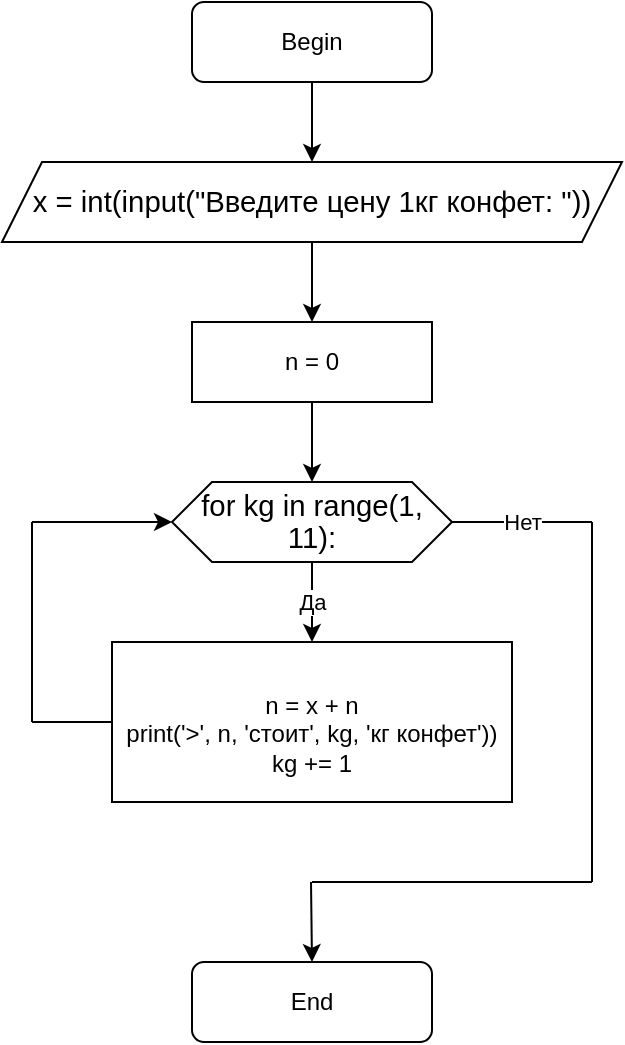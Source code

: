 <mxfile version="13.8.3" type="device"><diagram id="8akTofubb2CO3NbrpRDk" name="Page-1"><mxGraphModel dx="1422" dy="772" grid="1" gridSize="10" guides="1" tooltips="1" connect="1" arrows="1" fold="1" page="1" pageScale="1" pageWidth="827" pageHeight="1169" math="0" shadow="0"><root><mxCell id="0"/><mxCell id="1" parent="0"/><mxCell id="n9cG-aTfzXm2e4zAnvMX-5" value="" style="edgeStyle=orthogonalEdgeStyle;rounded=0;orthogonalLoop=1;jettySize=auto;html=1;" edge="1" parent="1" source="n9cG-aTfzXm2e4zAnvMX-1" target="n9cG-aTfzXm2e4zAnvMX-4"><mxGeometry relative="1" as="geometry"/></mxCell><mxCell id="n9cG-aTfzXm2e4zAnvMX-1" value="Begin" style="rounded=1;whiteSpace=wrap;html=1;" vertex="1" parent="1"><mxGeometry x="360" y="40" width="120" height="40" as="geometry"/></mxCell><mxCell id="n9cG-aTfzXm2e4zAnvMX-7" value="" style="edgeStyle=orthogonalEdgeStyle;rounded=0;orthogonalLoop=1;jettySize=auto;html=1;" edge="1" parent="1" source="n9cG-aTfzXm2e4zAnvMX-4" target="n9cG-aTfzXm2e4zAnvMX-6"><mxGeometry relative="1" as="geometry"/></mxCell><mxCell id="n9cG-aTfzXm2e4zAnvMX-4" value="&lt;span lang=&quot;EN-US&quot; style=&quot;font-size: 11.0pt ; line-height: 107% ; font-family: &amp;#34;calibri&amp;#34; , sans-serif&quot;&gt;x&lt;/span&gt;&lt;span style=&quot;font-size: 11.0pt ; line-height: 107% ; font-family: &amp;#34;calibri&amp;#34; , sans-serif&quot;&gt; = &lt;/span&gt;&lt;span lang=&quot;EN-US&quot; style=&quot;font-size: 11.0pt ; line-height: 107% ; font-family: &amp;#34;calibri&amp;#34; , sans-serif&quot;&gt;int&lt;/span&gt;&lt;span style=&quot;font-size: 11.0pt ; line-height: 107% ; font-family: &amp;#34;calibri&amp;#34; , sans-serif&quot;&gt;(&lt;/span&gt;&lt;span lang=&quot;EN-US&quot; style=&quot;font-size: 11.0pt ; line-height: 107% ; font-family: &amp;#34;calibri&amp;#34; , sans-serif&quot;&gt;input&lt;/span&gt;&lt;span style=&quot;font-size: 11.0pt ; line-height: 107% ; font-family: &amp;#34;calibri&amp;#34; , sans-serif&quot;&gt;(&quot;Введите цену 1кг конфет: &quot;))&lt;/span&gt;" style="shape=parallelogram;perimeter=parallelogramPerimeter;whiteSpace=wrap;html=1;fixedSize=1;" vertex="1" parent="1"><mxGeometry x="265" y="120" width="310" height="40" as="geometry"/></mxCell><mxCell id="n9cG-aTfzXm2e4zAnvMX-9" value="" style="edgeStyle=orthogonalEdgeStyle;rounded=0;orthogonalLoop=1;jettySize=auto;html=1;" edge="1" parent="1" source="n9cG-aTfzXm2e4zAnvMX-6" target="n9cG-aTfzXm2e4zAnvMX-8"><mxGeometry relative="1" as="geometry"/></mxCell><mxCell id="n9cG-aTfzXm2e4zAnvMX-6" value="n = 0" style="rounded=0;whiteSpace=wrap;html=1;" vertex="1" parent="1"><mxGeometry x="360" y="200" width="120" height="40" as="geometry"/></mxCell><mxCell id="n9cG-aTfzXm2e4zAnvMX-11" value="Да" style="edgeStyle=orthogonalEdgeStyle;rounded=0;orthogonalLoop=1;jettySize=auto;html=1;" edge="1" parent="1" source="n9cG-aTfzXm2e4zAnvMX-8" target="n9cG-aTfzXm2e4zAnvMX-10"><mxGeometry relative="1" as="geometry"/></mxCell><mxCell id="n9cG-aTfzXm2e4zAnvMX-8" value="&lt;span lang=&quot;EN-US&quot; style=&quot;font-size: 11.0pt ; line-height: 107% ; font-family: &amp;#34;calibri&amp;#34; , sans-serif&quot;&gt;for kg in range(1, 11):&lt;/span&gt;" style="shape=hexagon;perimeter=hexagonPerimeter2;whiteSpace=wrap;html=1;fixedSize=1;" vertex="1" parent="1"><mxGeometry x="350" y="280" width="140" height="40" as="geometry"/></mxCell><mxCell id="n9cG-aTfzXm2e4zAnvMX-10" value="&lt;p class=&quot;MsoNormal&quot; style=&quot;margin-bottom: 0cm ; margin-bottom: 0.0pt&quot;&gt;&lt;span lang=&quot;EN-US&quot;&gt;n = x + n&lt;/span&gt;&lt;/p&gt;&lt;span&gt;print('&amp;gt;', n, 'стоит', kg, 'кг конфет'))&lt;br&gt;&lt;/span&gt;&lt;span lang=&quot;EN-US&quot;&gt;kg&lt;/span&gt;&lt;span&gt; += 1&lt;/span&gt;" style="rounded=0;whiteSpace=wrap;html=1;" vertex="1" parent="1"><mxGeometry x="320" y="360" width="200" height="80" as="geometry"/></mxCell><mxCell id="n9cG-aTfzXm2e4zAnvMX-12" value="" style="endArrow=none;html=1;exitX=0;exitY=0.5;exitDx=0;exitDy=0;" edge="1" parent="1" source="n9cG-aTfzXm2e4zAnvMX-10"><mxGeometry width="50" height="50" relative="1" as="geometry"><mxPoint x="390" y="390" as="sourcePoint"/><mxPoint x="280" y="400" as="targetPoint"/></mxGeometry></mxCell><mxCell id="n9cG-aTfzXm2e4zAnvMX-13" value="" style="endArrow=none;html=1;" edge="1" parent="1"><mxGeometry width="50" height="50" relative="1" as="geometry"><mxPoint x="280" y="400" as="sourcePoint"/><mxPoint x="280" y="300" as="targetPoint"/></mxGeometry></mxCell><mxCell id="n9cG-aTfzXm2e4zAnvMX-14" value="" style="endArrow=classic;html=1;entryX=0;entryY=0.5;entryDx=0;entryDy=0;" edge="1" parent="1" target="n9cG-aTfzXm2e4zAnvMX-8"><mxGeometry width="50" height="50" relative="1" as="geometry"><mxPoint x="280" y="300" as="sourcePoint"/><mxPoint x="440" y="340" as="targetPoint"/></mxGeometry></mxCell><mxCell id="n9cG-aTfzXm2e4zAnvMX-15" value="" style="endArrow=classic;html=1;" edge="1" parent="1"><mxGeometry width="50" height="50" relative="1" as="geometry"><mxPoint x="419.5" y="480" as="sourcePoint"/><mxPoint x="420" y="520" as="targetPoint"/></mxGeometry></mxCell><mxCell id="n9cG-aTfzXm2e4zAnvMX-16" value="Нет" style="endArrow=none;html=1;entryX=1;entryY=0.5;entryDx=0;entryDy=0;" edge="1" parent="1" target="n9cG-aTfzXm2e4zAnvMX-8"><mxGeometry width="50" height="50" relative="1" as="geometry"><mxPoint x="560" y="300" as="sourcePoint"/><mxPoint x="440" y="340" as="targetPoint"/></mxGeometry></mxCell><mxCell id="n9cG-aTfzXm2e4zAnvMX-17" value="" style="endArrow=none;html=1;" edge="1" parent="1"><mxGeometry width="50" height="50" relative="1" as="geometry"><mxPoint x="560" y="480" as="sourcePoint"/><mxPoint x="560" y="300" as="targetPoint"/></mxGeometry></mxCell><mxCell id="n9cG-aTfzXm2e4zAnvMX-18" value="" style="endArrow=none;html=1;" edge="1" parent="1"><mxGeometry width="50" height="50" relative="1" as="geometry"><mxPoint x="420" y="480" as="sourcePoint"/><mxPoint x="560" y="480" as="targetPoint"/></mxGeometry></mxCell><mxCell id="n9cG-aTfzXm2e4zAnvMX-20" value="End" style="rounded=1;whiteSpace=wrap;html=1;" vertex="1" parent="1"><mxGeometry x="360" y="520" width="120" height="40" as="geometry"/></mxCell></root></mxGraphModel></diagram></mxfile>